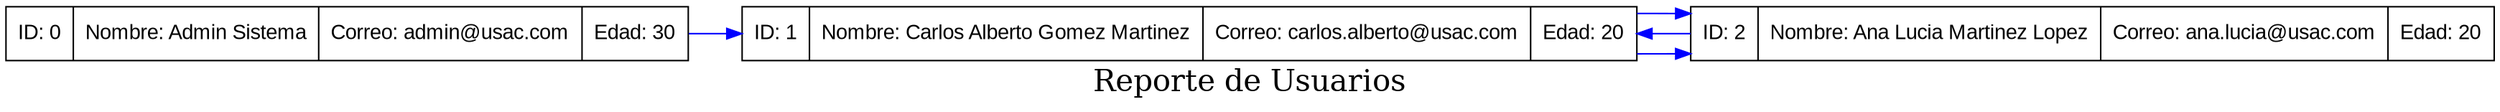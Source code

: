 digraph G {
  node [shape=record, fontname=Arial];
  rankdir=LR;

  label = "Reporte de Usuarios";
  fontsize = 20;

  usuario0 [label="{ID: 0|Nombre: Admin Sistema|Correo: admin@usac.com|Edad: 30}"];
  usuario0 -> usuario1 [color="blue"];
  usuario1 [label="{ID: 1|Nombre: Juan Pérez|Correo: juan@usac.com|Edad: 25}"];
  usuario1 -> usuario2 [color="blue"];
  usuario2 [label="{ID: 2|Nombre: María López|Correo: maria@usac.com|Edad: 28}"];
  usuario2 -> usuario1 [color="blue"];
  usuario1 [label="{ID: 1|Nombre: Carlos Alberto Gomez Martinez|Correo: carlos.alberto@usac.com|Edad: 20}"];
  usuario1 -> usuario2 [color="blue"];
  usuario2 [label="{ID: 2|Nombre: Ana Lucia Martinez Lopez|Correo: ana.lucia@usac.com|Edad: 20}"];
}